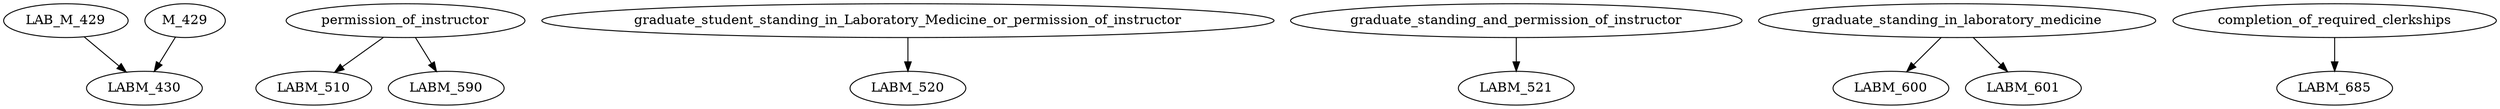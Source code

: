 digraph G {
    edge [color=black];
    LAB_M_429 -> LABM_430;
    M_429 -> LABM_430;
    edge [color=black];
    permission_of_instructor -> LABM_510;
    edge [color=black];
    graduate_student_standing_in_Laboratory_Medicine_or_permission_of_instructor -> LABM_520;
    edge [color=black];
    graduate_standing_and_permission_of_instructor -> LABM_521;
    edge [color=black];
    permission_of_instructor -> LABM_590;
    edge [color=black];
    graduate_standing_in_laboratory_medicine -> LABM_600;
    edge [color=black];
    graduate_standing_in_laboratory_medicine -> LABM_601;
    edge [color=black];
    completion_of_required_clerkships -> LABM_685;
}
